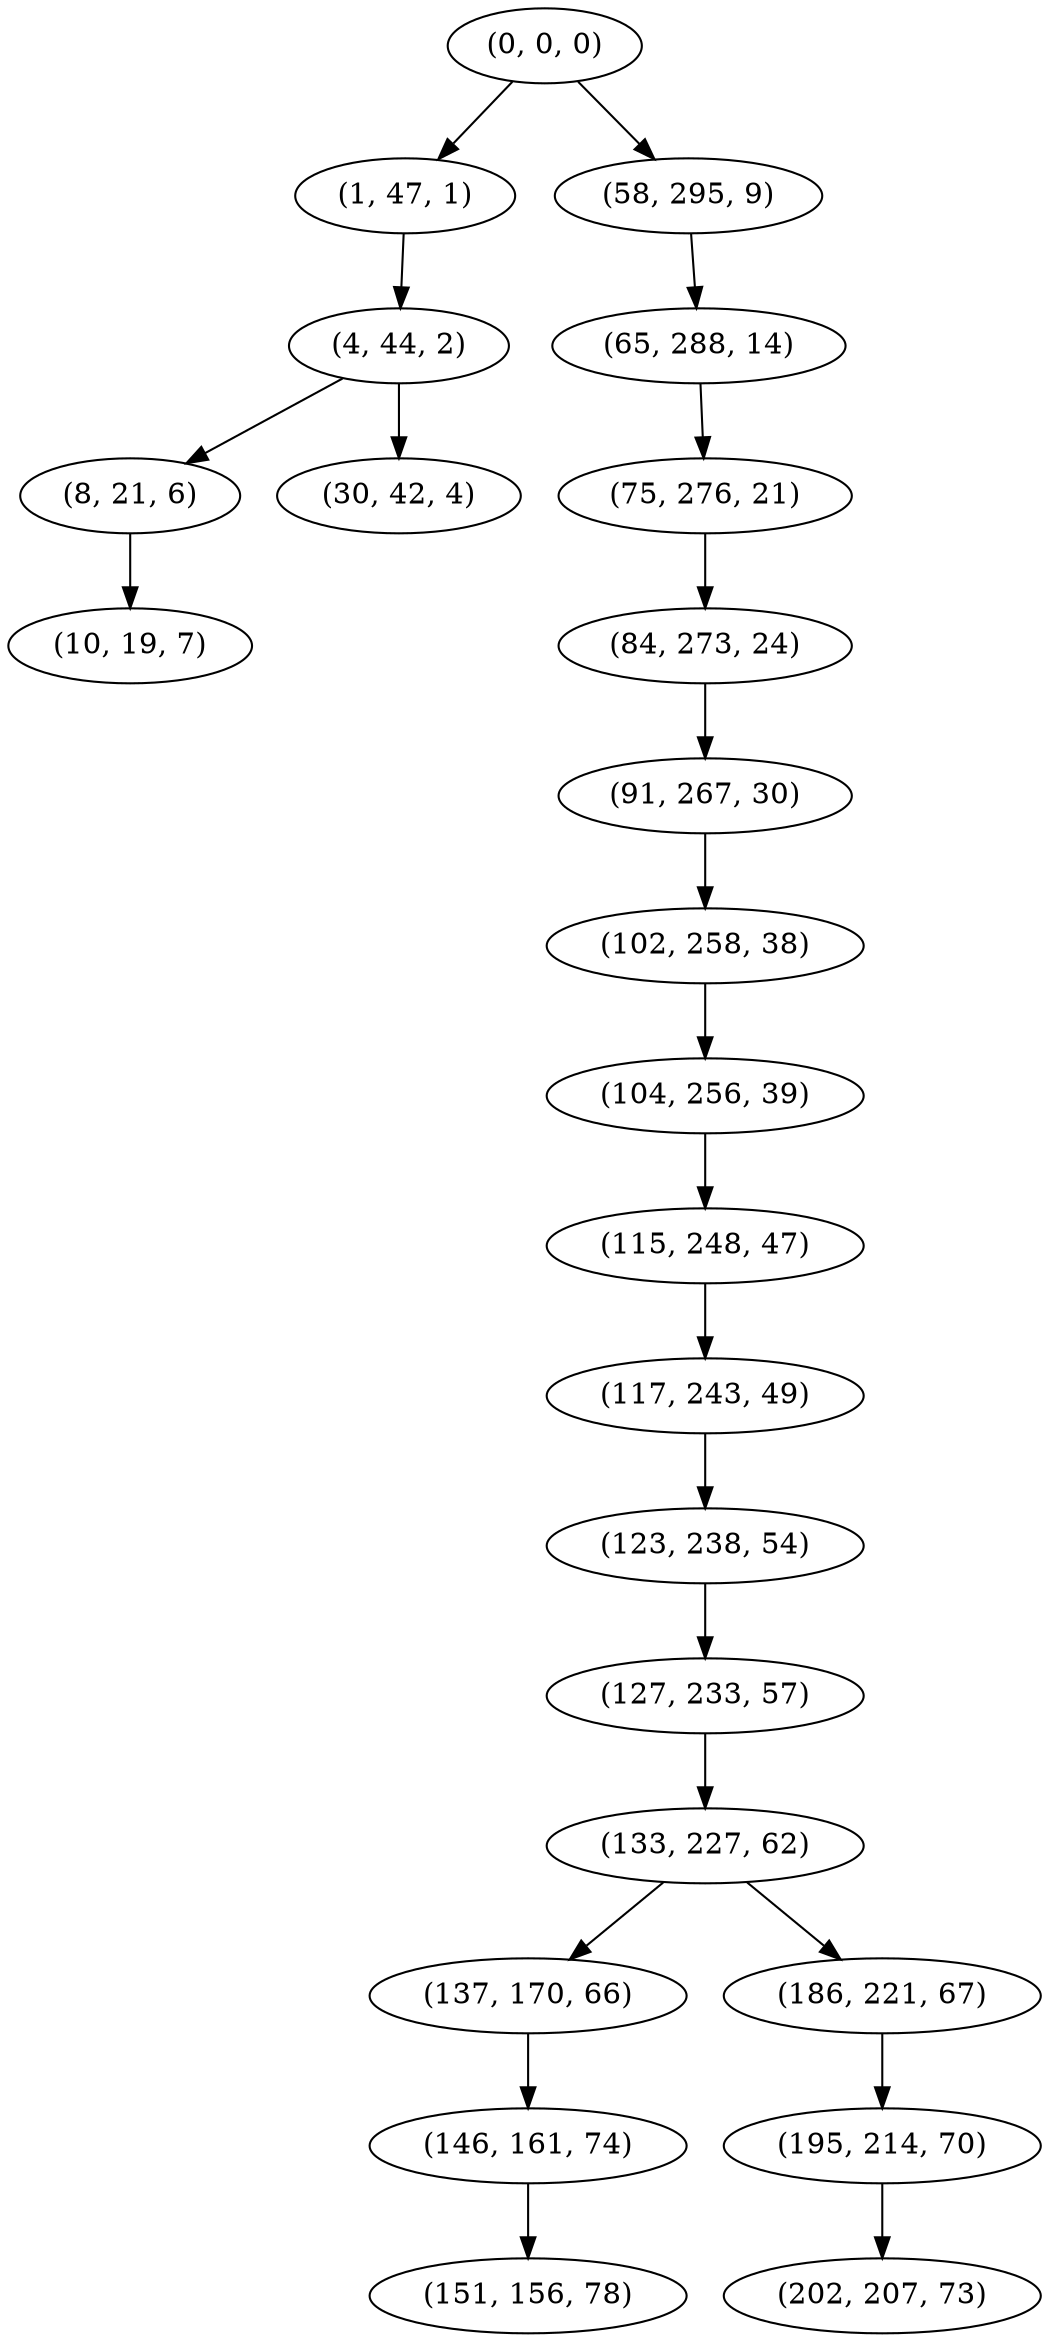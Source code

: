 digraph tree {
    "(0, 0, 0)";
    "(1, 47, 1)";
    "(4, 44, 2)";
    "(8, 21, 6)";
    "(10, 19, 7)";
    "(30, 42, 4)";
    "(58, 295, 9)";
    "(65, 288, 14)";
    "(75, 276, 21)";
    "(84, 273, 24)";
    "(91, 267, 30)";
    "(102, 258, 38)";
    "(104, 256, 39)";
    "(115, 248, 47)";
    "(117, 243, 49)";
    "(123, 238, 54)";
    "(127, 233, 57)";
    "(133, 227, 62)";
    "(137, 170, 66)";
    "(146, 161, 74)";
    "(151, 156, 78)";
    "(186, 221, 67)";
    "(195, 214, 70)";
    "(202, 207, 73)";
    "(0, 0, 0)" -> "(1, 47, 1)";
    "(0, 0, 0)" -> "(58, 295, 9)";
    "(1, 47, 1)" -> "(4, 44, 2)";
    "(4, 44, 2)" -> "(8, 21, 6)";
    "(4, 44, 2)" -> "(30, 42, 4)";
    "(8, 21, 6)" -> "(10, 19, 7)";
    "(58, 295, 9)" -> "(65, 288, 14)";
    "(65, 288, 14)" -> "(75, 276, 21)";
    "(75, 276, 21)" -> "(84, 273, 24)";
    "(84, 273, 24)" -> "(91, 267, 30)";
    "(91, 267, 30)" -> "(102, 258, 38)";
    "(102, 258, 38)" -> "(104, 256, 39)";
    "(104, 256, 39)" -> "(115, 248, 47)";
    "(115, 248, 47)" -> "(117, 243, 49)";
    "(117, 243, 49)" -> "(123, 238, 54)";
    "(123, 238, 54)" -> "(127, 233, 57)";
    "(127, 233, 57)" -> "(133, 227, 62)";
    "(133, 227, 62)" -> "(137, 170, 66)";
    "(133, 227, 62)" -> "(186, 221, 67)";
    "(137, 170, 66)" -> "(146, 161, 74)";
    "(146, 161, 74)" -> "(151, 156, 78)";
    "(186, 221, 67)" -> "(195, 214, 70)";
    "(195, 214, 70)" -> "(202, 207, 73)";
}
